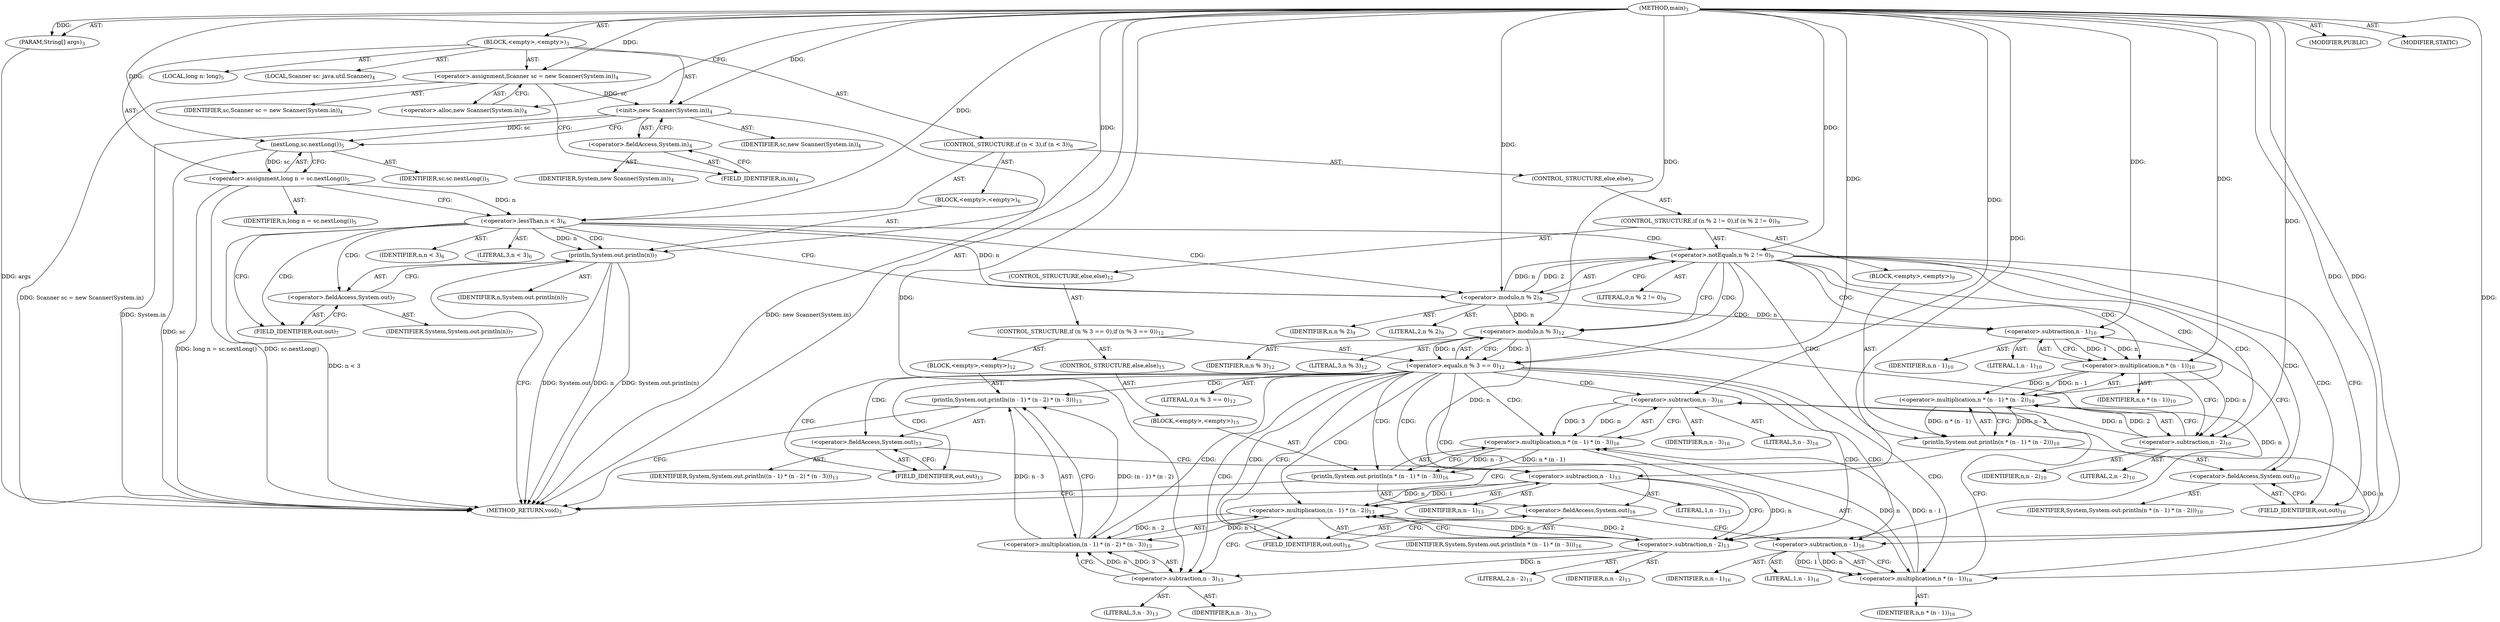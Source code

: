 digraph "main" {  
"19" [label = <(METHOD,main)<SUB>3</SUB>> ]
"20" [label = <(PARAM,String[] args)<SUB>3</SUB>> ]
"21" [label = <(BLOCK,&lt;empty&gt;,&lt;empty&gt;)<SUB>3</SUB>> ]
"4" [label = <(LOCAL,Scanner sc: java.util.Scanner)<SUB>4</SUB>> ]
"22" [label = <(&lt;operator&gt;.assignment,Scanner sc = new Scanner(System.in))<SUB>4</SUB>> ]
"23" [label = <(IDENTIFIER,sc,Scanner sc = new Scanner(System.in))<SUB>4</SUB>> ]
"24" [label = <(&lt;operator&gt;.alloc,new Scanner(System.in))<SUB>4</SUB>> ]
"25" [label = <(&lt;init&gt;,new Scanner(System.in))<SUB>4</SUB>> ]
"3" [label = <(IDENTIFIER,sc,new Scanner(System.in))<SUB>4</SUB>> ]
"26" [label = <(&lt;operator&gt;.fieldAccess,System.in)<SUB>4</SUB>> ]
"27" [label = <(IDENTIFIER,System,new Scanner(System.in))<SUB>4</SUB>> ]
"28" [label = <(FIELD_IDENTIFIER,in,in)<SUB>4</SUB>> ]
"29" [label = <(LOCAL,long n: long)<SUB>5</SUB>> ]
"30" [label = <(&lt;operator&gt;.assignment,long n = sc.nextLong())<SUB>5</SUB>> ]
"31" [label = <(IDENTIFIER,n,long n = sc.nextLong())<SUB>5</SUB>> ]
"32" [label = <(nextLong,sc.nextLong())<SUB>5</SUB>> ]
"33" [label = <(IDENTIFIER,sc,sc.nextLong())<SUB>5</SUB>> ]
"34" [label = <(CONTROL_STRUCTURE,if (n &lt; 3),if (n &lt; 3))<SUB>6</SUB>> ]
"35" [label = <(&lt;operator&gt;.lessThan,n &lt; 3)<SUB>6</SUB>> ]
"36" [label = <(IDENTIFIER,n,n &lt; 3)<SUB>6</SUB>> ]
"37" [label = <(LITERAL,3,n &lt; 3)<SUB>6</SUB>> ]
"38" [label = <(BLOCK,&lt;empty&gt;,&lt;empty&gt;)<SUB>6</SUB>> ]
"39" [label = <(println,System.out.println(n))<SUB>7</SUB>> ]
"40" [label = <(&lt;operator&gt;.fieldAccess,System.out)<SUB>7</SUB>> ]
"41" [label = <(IDENTIFIER,System,System.out.println(n))<SUB>7</SUB>> ]
"42" [label = <(FIELD_IDENTIFIER,out,out)<SUB>7</SUB>> ]
"43" [label = <(IDENTIFIER,n,System.out.println(n))<SUB>7</SUB>> ]
"44" [label = <(CONTROL_STRUCTURE,else,else)<SUB>9</SUB>> ]
"45" [label = <(CONTROL_STRUCTURE,if (n % 2 != 0),if (n % 2 != 0))<SUB>9</SUB>> ]
"46" [label = <(&lt;operator&gt;.notEquals,n % 2 != 0)<SUB>9</SUB>> ]
"47" [label = <(&lt;operator&gt;.modulo,n % 2)<SUB>9</SUB>> ]
"48" [label = <(IDENTIFIER,n,n % 2)<SUB>9</SUB>> ]
"49" [label = <(LITERAL,2,n % 2)<SUB>9</SUB>> ]
"50" [label = <(LITERAL,0,n % 2 != 0)<SUB>9</SUB>> ]
"51" [label = <(BLOCK,&lt;empty&gt;,&lt;empty&gt;)<SUB>9</SUB>> ]
"52" [label = <(println,System.out.println(n * (n - 1) * (n - 2)))<SUB>10</SUB>> ]
"53" [label = <(&lt;operator&gt;.fieldAccess,System.out)<SUB>10</SUB>> ]
"54" [label = <(IDENTIFIER,System,System.out.println(n * (n - 1) * (n - 2)))<SUB>10</SUB>> ]
"55" [label = <(FIELD_IDENTIFIER,out,out)<SUB>10</SUB>> ]
"56" [label = <(&lt;operator&gt;.multiplication,n * (n - 1) * (n - 2))<SUB>10</SUB>> ]
"57" [label = <(&lt;operator&gt;.multiplication,n * (n - 1))<SUB>10</SUB>> ]
"58" [label = <(IDENTIFIER,n,n * (n - 1))<SUB>10</SUB>> ]
"59" [label = <(&lt;operator&gt;.subtraction,n - 1)<SUB>10</SUB>> ]
"60" [label = <(IDENTIFIER,n,n - 1)<SUB>10</SUB>> ]
"61" [label = <(LITERAL,1,n - 1)<SUB>10</SUB>> ]
"62" [label = <(&lt;operator&gt;.subtraction,n - 2)<SUB>10</SUB>> ]
"63" [label = <(IDENTIFIER,n,n - 2)<SUB>10</SUB>> ]
"64" [label = <(LITERAL,2,n - 2)<SUB>10</SUB>> ]
"65" [label = <(CONTROL_STRUCTURE,else,else)<SUB>12</SUB>> ]
"66" [label = <(CONTROL_STRUCTURE,if (n % 3 == 0),if (n % 3 == 0))<SUB>12</SUB>> ]
"67" [label = <(&lt;operator&gt;.equals,n % 3 == 0)<SUB>12</SUB>> ]
"68" [label = <(&lt;operator&gt;.modulo,n % 3)<SUB>12</SUB>> ]
"69" [label = <(IDENTIFIER,n,n % 3)<SUB>12</SUB>> ]
"70" [label = <(LITERAL,3,n % 3)<SUB>12</SUB>> ]
"71" [label = <(LITERAL,0,n % 3 == 0)<SUB>12</SUB>> ]
"72" [label = <(BLOCK,&lt;empty&gt;,&lt;empty&gt;)<SUB>12</SUB>> ]
"73" [label = <(println,System.out.println((n - 1) * (n - 2) * (n - 3)))<SUB>13</SUB>> ]
"74" [label = <(&lt;operator&gt;.fieldAccess,System.out)<SUB>13</SUB>> ]
"75" [label = <(IDENTIFIER,System,System.out.println((n - 1) * (n - 2) * (n - 3)))<SUB>13</SUB>> ]
"76" [label = <(FIELD_IDENTIFIER,out,out)<SUB>13</SUB>> ]
"77" [label = <(&lt;operator&gt;.multiplication,(n - 1) * (n - 2) * (n - 3))<SUB>13</SUB>> ]
"78" [label = <(&lt;operator&gt;.multiplication,(n - 1) * (n - 2))<SUB>13</SUB>> ]
"79" [label = <(&lt;operator&gt;.subtraction,n - 1)<SUB>13</SUB>> ]
"80" [label = <(IDENTIFIER,n,n - 1)<SUB>13</SUB>> ]
"81" [label = <(LITERAL,1,n - 1)<SUB>13</SUB>> ]
"82" [label = <(&lt;operator&gt;.subtraction,n - 2)<SUB>13</SUB>> ]
"83" [label = <(IDENTIFIER,n,n - 2)<SUB>13</SUB>> ]
"84" [label = <(LITERAL,2,n - 2)<SUB>13</SUB>> ]
"85" [label = <(&lt;operator&gt;.subtraction,n - 3)<SUB>13</SUB>> ]
"86" [label = <(IDENTIFIER,n,n - 3)<SUB>13</SUB>> ]
"87" [label = <(LITERAL,3,n - 3)<SUB>13</SUB>> ]
"88" [label = <(CONTROL_STRUCTURE,else,else)<SUB>15</SUB>> ]
"89" [label = <(BLOCK,&lt;empty&gt;,&lt;empty&gt;)<SUB>15</SUB>> ]
"90" [label = <(println,System.out.println(n * (n - 1) * (n - 3)))<SUB>16</SUB>> ]
"91" [label = <(&lt;operator&gt;.fieldAccess,System.out)<SUB>16</SUB>> ]
"92" [label = <(IDENTIFIER,System,System.out.println(n * (n - 1) * (n - 3)))<SUB>16</SUB>> ]
"93" [label = <(FIELD_IDENTIFIER,out,out)<SUB>16</SUB>> ]
"94" [label = <(&lt;operator&gt;.multiplication,n * (n - 1) * (n - 3))<SUB>16</SUB>> ]
"95" [label = <(&lt;operator&gt;.multiplication,n * (n - 1))<SUB>16</SUB>> ]
"96" [label = <(IDENTIFIER,n,n * (n - 1))<SUB>16</SUB>> ]
"97" [label = <(&lt;operator&gt;.subtraction,n - 1)<SUB>16</SUB>> ]
"98" [label = <(IDENTIFIER,n,n - 1)<SUB>16</SUB>> ]
"99" [label = <(LITERAL,1,n - 1)<SUB>16</SUB>> ]
"100" [label = <(&lt;operator&gt;.subtraction,n - 3)<SUB>16</SUB>> ]
"101" [label = <(IDENTIFIER,n,n - 3)<SUB>16</SUB>> ]
"102" [label = <(LITERAL,3,n - 3)<SUB>16</SUB>> ]
"103" [label = <(MODIFIER,PUBLIC)> ]
"104" [label = <(MODIFIER,STATIC)> ]
"105" [label = <(METHOD_RETURN,void)<SUB>3</SUB>> ]
  "19" -> "20"  [ label = "AST: "] 
  "19" -> "21"  [ label = "AST: "] 
  "19" -> "103"  [ label = "AST: "] 
  "19" -> "104"  [ label = "AST: "] 
  "19" -> "105"  [ label = "AST: "] 
  "21" -> "4"  [ label = "AST: "] 
  "21" -> "22"  [ label = "AST: "] 
  "21" -> "25"  [ label = "AST: "] 
  "21" -> "29"  [ label = "AST: "] 
  "21" -> "30"  [ label = "AST: "] 
  "21" -> "34"  [ label = "AST: "] 
  "22" -> "23"  [ label = "AST: "] 
  "22" -> "24"  [ label = "AST: "] 
  "25" -> "3"  [ label = "AST: "] 
  "25" -> "26"  [ label = "AST: "] 
  "26" -> "27"  [ label = "AST: "] 
  "26" -> "28"  [ label = "AST: "] 
  "30" -> "31"  [ label = "AST: "] 
  "30" -> "32"  [ label = "AST: "] 
  "32" -> "33"  [ label = "AST: "] 
  "34" -> "35"  [ label = "AST: "] 
  "34" -> "38"  [ label = "AST: "] 
  "34" -> "44"  [ label = "AST: "] 
  "35" -> "36"  [ label = "AST: "] 
  "35" -> "37"  [ label = "AST: "] 
  "38" -> "39"  [ label = "AST: "] 
  "39" -> "40"  [ label = "AST: "] 
  "39" -> "43"  [ label = "AST: "] 
  "40" -> "41"  [ label = "AST: "] 
  "40" -> "42"  [ label = "AST: "] 
  "44" -> "45"  [ label = "AST: "] 
  "45" -> "46"  [ label = "AST: "] 
  "45" -> "51"  [ label = "AST: "] 
  "45" -> "65"  [ label = "AST: "] 
  "46" -> "47"  [ label = "AST: "] 
  "46" -> "50"  [ label = "AST: "] 
  "47" -> "48"  [ label = "AST: "] 
  "47" -> "49"  [ label = "AST: "] 
  "51" -> "52"  [ label = "AST: "] 
  "52" -> "53"  [ label = "AST: "] 
  "52" -> "56"  [ label = "AST: "] 
  "53" -> "54"  [ label = "AST: "] 
  "53" -> "55"  [ label = "AST: "] 
  "56" -> "57"  [ label = "AST: "] 
  "56" -> "62"  [ label = "AST: "] 
  "57" -> "58"  [ label = "AST: "] 
  "57" -> "59"  [ label = "AST: "] 
  "59" -> "60"  [ label = "AST: "] 
  "59" -> "61"  [ label = "AST: "] 
  "62" -> "63"  [ label = "AST: "] 
  "62" -> "64"  [ label = "AST: "] 
  "65" -> "66"  [ label = "AST: "] 
  "66" -> "67"  [ label = "AST: "] 
  "66" -> "72"  [ label = "AST: "] 
  "66" -> "88"  [ label = "AST: "] 
  "67" -> "68"  [ label = "AST: "] 
  "67" -> "71"  [ label = "AST: "] 
  "68" -> "69"  [ label = "AST: "] 
  "68" -> "70"  [ label = "AST: "] 
  "72" -> "73"  [ label = "AST: "] 
  "73" -> "74"  [ label = "AST: "] 
  "73" -> "77"  [ label = "AST: "] 
  "74" -> "75"  [ label = "AST: "] 
  "74" -> "76"  [ label = "AST: "] 
  "77" -> "78"  [ label = "AST: "] 
  "77" -> "85"  [ label = "AST: "] 
  "78" -> "79"  [ label = "AST: "] 
  "78" -> "82"  [ label = "AST: "] 
  "79" -> "80"  [ label = "AST: "] 
  "79" -> "81"  [ label = "AST: "] 
  "82" -> "83"  [ label = "AST: "] 
  "82" -> "84"  [ label = "AST: "] 
  "85" -> "86"  [ label = "AST: "] 
  "85" -> "87"  [ label = "AST: "] 
  "88" -> "89"  [ label = "AST: "] 
  "89" -> "90"  [ label = "AST: "] 
  "90" -> "91"  [ label = "AST: "] 
  "90" -> "94"  [ label = "AST: "] 
  "91" -> "92"  [ label = "AST: "] 
  "91" -> "93"  [ label = "AST: "] 
  "94" -> "95"  [ label = "AST: "] 
  "94" -> "100"  [ label = "AST: "] 
  "95" -> "96"  [ label = "AST: "] 
  "95" -> "97"  [ label = "AST: "] 
  "97" -> "98"  [ label = "AST: "] 
  "97" -> "99"  [ label = "AST: "] 
  "100" -> "101"  [ label = "AST: "] 
  "100" -> "102"  [ label = "AST: "] 
  "22" -> "28"  [ label = "CFG: "] 
  "25" -> "32"  [ label = "CFG: "] 
  "30" -> "35"  [ label = "CFG: "] 
  "24" -> "22"  [ label = "CFG: "] 
  "26" -> "25"  [ label = "CFG: "] 
  "32" -> "30"  [ label = "CFG: "] 
  "35" -> "42"  [ label = "CFG: "] 
  "35" -> "47"  [ label = "CFG: "] 
  "28" -> "26"  [ label = "CFG: "] 
  "39" -> "105"  [ label = "CFG: "] 
  "40" -> "39"  [ label = "CFG: "] 
  "46" -> "55"  [ label = "CFG: "] 
  "46" -> "68"  [ label = "CFG: "] 
  "42" -> "40"  [ label = "CFG: "] 
  "47" -> "46"  [ label = "CFG: "] 
  "52" -> "105"  [ label = "CFG: "] 
  "53" -> "59"  [ label = "CFG: "] 
  "56" -> "52"  [ label = "CFG: "] 
  "67" -> "76"  [ label = "CFG: "] 
  "67" -> "93"  [ label = "CFG: "] 
  "55" -> "53"  [ label = "CFG: "] 
  "57" -> "62"  [ label = "CFG: "] 
  "62" -> "56"  [ label = "CFG: "] 
  "68" -> "67"  [ label = "CFG: "] 
  "73" -> "105"  [ label = "CFG: "] 
  "59" -> "57"  [ label = "CFG: "] 
  "74" -> "79"  [ label = "CFG: "] 
  "77" -> "73"  [ label = "CFG: "] 
  "90" -> "105"  [ label = "CFG: "] 
  "76" -> "74"  [ label = "CFG: "] 
  "78" -> "85"  [ label = "CFG: "] 
  "85" -> "77"  [ label = "CFG: "] 
  "91" -> "97"  [ label = "CFG: "] 
  "94" -> "90"  [ label = "CFG: "] 
  "79" -> "82"  [ label = "CFG: "] 
  "82" -> "78"  [ label = "CFG: "] 
  "93" -> "91"  [ label = "CFG: "] 
  "95" -> "100"  [ label = "CFG: "] 
  "100" -> "94"  [ label = "CFG: "] 
  "97" -> "95"  [ label = "CFG: "] 
  "19" -> "24"  [ label = "CFG: "] 
  "20" -> "105"  [ label = "DDG: args"] 
  "22" -> "105"  [ label = "DDG: Scanner sc = new Scanner(System.in)"] 
  "25" -> "105"  [ label = "DDG: System.in"] 
  "25" -> "105"  [ label = "DDG: new Scanner(System.in)"] 
  "32" -> "105"  [ label = "DDG: sc"] 
  "30" -> "105"  [ label = "DDG: sc.nextLong()"] 
  "30" -> "105"  [ label = "DDG: long n = sc.nextLong()"] 
  "35" -> "105"  [ label = "DDG: n &lt; 3"] 
  "39" -> "105"  [ label = "DDG: System.out"] 
  "39" -> "105"  [ label = "DDG: n"] 
  "39" -> "105"  [ label = "DDG: System.out.println(n)"] 
  "19" -> "20"  [ label = "DDG: "] 
  "19" -> "22"  [ label = "DDG: "] 
  "32" -> "30"  [ label = "DDG: sc"] 
  "22" -> "25"  [ label = "DDG: sc"] 
  "19" -> "25"  [ label = "DDG: "] 
  "25" -> "32"  [ label = "DDG: sc"] 
  "19" -> "32"  [ label = "DDG: "] 
  "30" -> "35"  [ label = "DDG: n"] 
  "19" -> "35"  [ label = "DDG: "] 
  "35" -> "39"  [ label = "DDG: n"] 
  "19" -> "39"  [ label = "DDG: "] 
  "47" -> "46"  [ label = "DDG: n"] 
  "47" -> "46"  [ label = "DDG: 2"] 
  "19" -> "46"  [ label = "DDG: "] 
  "35" -> "47"  [ label = "DDG: n"] 
  "19" -> "47"  [ label = "DDG: "] 
  "56" -> "52"  [ label = "DDG: n * (n - 1)"] 
  "56" -> "52"  [ label = "DDG: n - 2"] 
  "57" -> "56"  [ label = "DDG: n"] 
  "57" -> "56"  [ label = "DDG: n - 1"] 
  "62" -> "56"  [ label = "DDG: n"] 
  "62" -> "56"  [ label = "DDG: 2"] 
  "68" -> "67"  [ label = "DDG: n"] 
  "68" -> "67"  [ label = "DDG: 3"] 
  "19" -> "67"  [ label = "DDG: "] 
  "59" -> "57"  [ label = "DDG: n"] 
  "19" -> "57"  [ label = "DDG: "] 
  "59" -> "57"  [ label = "DDG: 1"] 
  "57" -> "62"  [ label = "DDG: n"] 
  "19" -> "62"  [ label = "DDG: "] 
  "47" -> "68"  [ label = "DDG: n"] 
  "19" -> "68"  [ label = "DDG: "] 
  "77" -> "73"  [ label = "DDG: (n - 1) * (n - 2)"] 
  "77" -> "73"  [ label = "DDG: n - 3"] 
  "47" -> "59"  [ label = "DDG: n"] 
  "19" -> "59"  [ label = "DDG: "] 
  "78" -> "77"  [ label = "DDG: n - 1"] 
  "78" -> "77"  [ label = "DDG: n - 2"] 
  "85" -> "77"  [ label = "DDG: n"] 
  "85" -> "77"  [ label = "DDG: 3"] 
  "94" -> "90"  [ label = "DDG: n * (n - 1)"] 
  "94" -> "90"  [ label = "DDG: n - 3"] 
  "79" -> "78"  [ label = "DDG: n"] 
  "79" -> "78"  [ label = "DDG: 1"] 
  "82" -> "78"  [ label = "DDG: n"] 
  "82" -> "78"  [ label = "DDG: 2"] 
  "82" -> "85"  [ label = "DDG: n"] 
  "19" -> "85"  [ label = "DDG: "] 
  "95" -> "94"  [ label = "DDG: n"] 
  "95" -> "94"  [ label = "DDG: n - 1"] 
  "100" -> "94"  [ label = "DDG: n"] 
  "100" -> "94"  [ label = "DDG: 3"] 
  "68" -> "79"  [ label = "DDG: n"] 
  "19" -> "79"  [ label = "DDG: "] 
  "79" -> "82"  [ label = "DDG: n"] 
  "19" -> "82"  [ label = "DDG: "] 
  "97" -> "95"  [ label = "DDG: n"] 
  "19" -> "95"  [ label = "DDG: "] 
  "97" -> "95"  [ label = "DDG: 1"] 
  "95" -> "100"  [ label = "DDG: n"] 
  "19" -> "100"  [ label = "DDG: "] 
  "68" -> "97"  [ label = "DDG: n"] 
  "19" -> "97"  [ label = "DDG: "] 
  "35" -> "47"  [ label = "CDG: "] 
  "35" -> "42"  [ label = "CDG: "] 
  "35" -> "46"  [ label = "CDG: "] 
  "35" -> "40"  [ label = "CDG: "] 
  "35" -> "39"  [ label = "CDG: "] 
  "46" -> "68"  [ label = "CDG: "] 
  "46" -> "57"  [ label = "CDG: "] 
  "46" -> "52"  [ label = "CDG: "] 
  "46" -> "56"  [ label = "CDG: "] 
  "46" -> "67"  [ label = "CDG: "] 
  "46" -> "59"  [ label = "CDG: "] 
  "46" -> "53"  [ label = "CDG: "] 
  "46" -> "55"  [ label = "CDG: "] 
  "46" -> "62"  [ label = "CDG: "] 
  "67" -> "94"  [ label = "CDG: "] 
  "67" -> "73"  [ label = "CDG: "] 
  "67" -> "77"  [ label = "CDG: "] 
  "67" -> "85"  [ label = "CDG: "] 
  "67" -> "74"  [ label = "CDG: "] 
  "67" -> "95"  [ label = "CDG: "] 
  "67" -> "76"  [ label = "CDG: "] 
  "67" -> "97"  [ label = "CDG: "] 
  "67" -> "91"  [ label = "CDG: "] 
  "67" -> "82"  [ label = "CDG: "] 
  "67" -> "93"  [ label = "CDG: "] 
  "67" -> "90"  [ label = "CDG: "] 
  "67" -> "79"  [ label = "CDG: "] 
  "67" -> "100"  [ label = "CDG: "] 
  "67" -> "78"  [ label = "CDG: "] 
}
